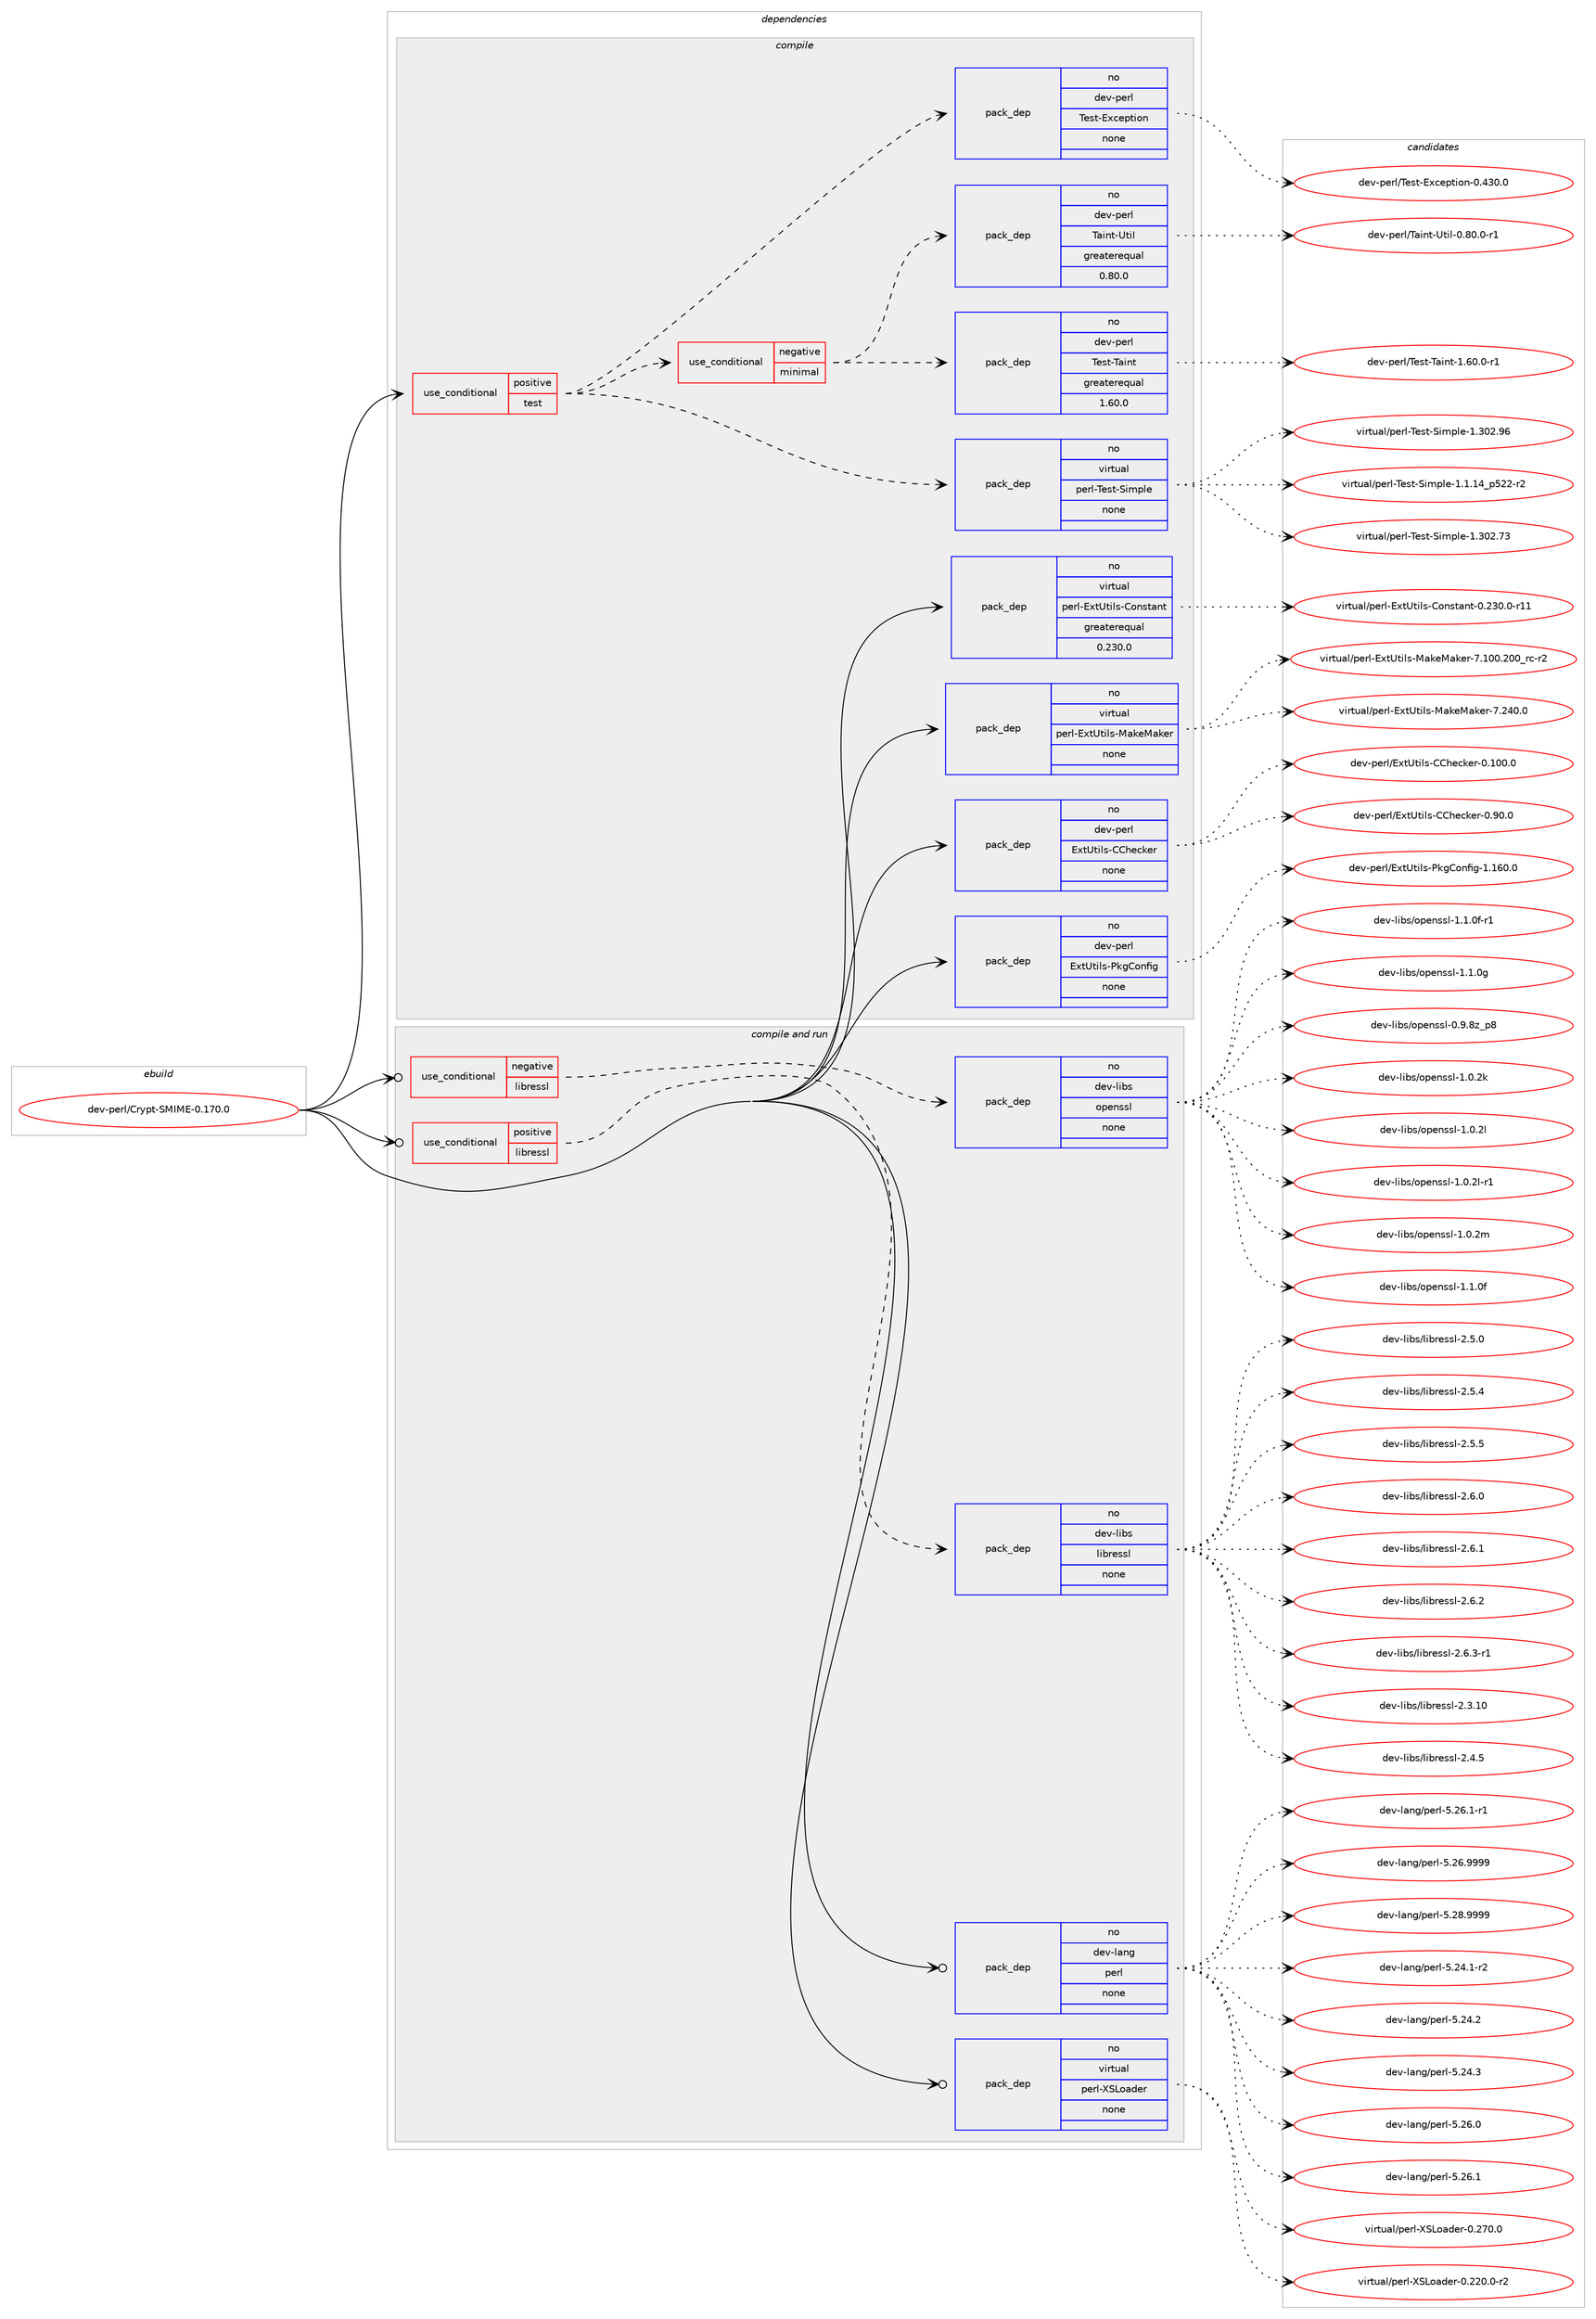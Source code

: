 digraph prolog {

# *************
# Graph options
# *************

newrank=true;
concentrate=true;
compound=true;
graph [rankdir=LR,fontname=Helvetica,fontsize=10,ranksep=1.5];#, ranksep=2.5, nodesep=0.2];
edge  [arrowhead=vee];
node  [fontname=Helvetica,fontsize=10];

# **********
# The ebuild
# **********

subgraph cluster_leftcol {
color=gray;
rank=same;
label=<<i>ebuild</i>>;
id [label="dev-perl/Crypt-SMIME-0.170.0", color=red, width=4, href="../dev-perl/Crypt-SMIME-0.170.0.svg"];
}

# ****************
# The dependencies
# ****************

subgraph cluster_midcol {
color=gray;
label=<<i>dependencies</i>>;
subgraph cluster_compile {
fillcolor="#eeeeee";
style=filled;
label=<<i>compile</i>>;
subgraph cond26912 {
dependency127028 [label=<<TABLE BORDER="0" CELLBORDER="1" CELLSPACING="0" CELLPADDING="4"><TR><TD ROWSPAN="3" CELLPADDING="10">use_conditional</TD></TR><TR><TD>positive</TD></TR><TR><TD>test</TD></TR></TABLE>>, shape=none, color=red];
subgraph pack96451 {
dependency127029 [label=<<TABLE BORDER="0" CELLBORDER="1" CELLSPACING="0" CELLPADDING="4" WIDTH="220"><TR><TD ROWSPAN="6" CELLPADDING="30">pack_dep</TD></TR><TR><TD WIDTH="110">no</TD></TR><TR><TD>dev-perl</TD></TR><TR><TD>Test-Exception</TD></TR><TR><TD>none</TD></TR><TR><TD></TD></TR></TABLE>>, shape=none, color=blue];
}
dependency127028:e -> dependency127029:w [weight=20,style="dashed",arrowhead="vee"];
subgraph pack96452 {
dependency127030 [label=<<TABLE BORDER="0" CELLBORDER="1" CELLSPACING="0" CELLPADDING="4" WIDTH="220"><TR><TD ROWSPAN="6" CELLPADDING="30">pack_dep</TD></TR><TR><TD WIDTH="110">no</TD></TR><TR><TD>virtual</TD></TR><TR><TD>perl-Test-Simple</TD></TR><TR><TD>none</TD></TR><TR><TD></TD></TR></TABLE>>, shape=none, color=blue];
}
dependency127028:e -> dependency127030:w [weight=20,style="dashed",arrowhead="vee"];
subgraph cond26913 {
dependency127031 [label=<<TABLE BORDER="0" CELLBORDER="1" CELLSPACING="0" CELLPADDING="4"><TR><TD ROWSPAN="3" CELLPADDING="10">use_conditional</TD></TR><TR><TD>negative</TD></TR><TR><TD>minimal</TD></TR></TABLE>>, shape=none, color=red];
subgraph pack96453 {
dependency127032 [label=<<TABLE BORDER="0" CELLBORDER="1" CELLSPACING="0" CELLPADDING="4" WIDTH="220"><TR><TD ROWSPAN="6" CELLPADDING="30">pack_dep</TD></TR><TR><TD WIDTH="110">no</TD></TR><TR><TD>dev-perl</TD></TR><TR><TD>Test-Taint</TD></TR><TR><TD>greaterequal</TD></TR><TR><TD>1.60.0</TD></TR></TABLE>>, shape=none, color=blue];
}
dependency127031:e -> dependency127032:w [weight=20,style="dashed",arrowhead="vee"];
subgraph pack96454 {
dependency127033 [label=<<TABLE BORDER="0" CELLBORDER="1" CELLSPACING="0" CELLPADDING="4" WIDTH="220"><TR><TD ROWSPAN="6" CELLPADDING="30">pack_dep</TD></TR><TR><TD WIDTH="110">no</TD></TR><TR><TD>dev-perl</TD></TR><TR><TD>Taint-Util</TD></TR><TR><TD>greaterequal</TD></TR><TR><TD>0.80.0</TD></TR></TABLE>>, shape=none, color=blue];
}
dependency127031:e -> dependency127033:w [weight=20,style="dashed",arrowhead="vee"];
}
dependency127028:e -> dependency127031:w [weight=20,style="dashed",arrowhead="vee"];
}
id:e -> dependency127028:w [weight=20,style="solid",arrowhead="vee"];
subgraph pack96455 {
dependency127034 [label=<<TABLE BORDER="0" CELLBORDER="1" CELLSPACING="0" CELLPADDING="4" WIDTH="220"><TR><TD ROWSPAN="6" CELLPADDING="30">pack_dep</TD></TR><TR><TD WIDTH="110">no</TD></TR><TR><TD>dev-perl</TD></TR><TR><TD>ExtUtils-CChecker</TD></TR><TR><TD>none</TD></TR><TR><TD></TD></TR></TABLE>>, shape=none, color=blue];
}
id:e -> dependency127034:w [weight=20,style="solid",arrowhead="vee"];
subgraph pack96456 {
dependency127035 [label=<<TABLE BORDER="0" CELLBORDER="1" CELLSPACING="0" CELLPADDING="4" WIDTH="220"><TR><TD ROWSPAN="6" CELLPADDING="30">pack_dep</TD></TR><TR><TD WIDTH="110">no</TD></TR><TR><TD>dev-perl</TD></TR><TR><TD>ExtUtils-PkgConfig</TD></TR><TR><TD>none</TD></TR><TR><TD></TD></TR></TABLE>>, shape=none, color=blue];
}
id:e -> dependency127035:w [weight=20,style="solid",arrowhead="vee"];
subgraph pack96457 {
dependency127036 [label=<<TABLE BORDER="0" CELLBORDER="1" CELLSPACING="0" CELLPADDING="4" WIDTH="220"><TR><TD ROWSPAN="6" CELLPADDING="30">pack_dep</TD></TR><TR><TD WIDTH="110">no</TD></TR><TR><TD>virtual</TD></TR><TR><TD>perl-ExtUtils-Constant</TD></TR><TR><TD>greaterequal</TD></TR><TR><TD>0.230.0</TD></TR></TABLE>>, shape=none, color=blue];
}
id:e -> dependency127036:w [weight=20,style="solid",arrowhead="vee"];
subgraph pack96458 {
dependency127037 [label=<<TABLE BORDER="0" CELLBORDER="1" CELLSPACING="0" CELLPADDING="4" WIDTH="220"><TR><TD ROWSPAN="6" CELLPADDING="30">pack_dep</TD></TR><TR><TD WIDTH="110">no</TD></TR><TR><TD>virtual</TD></TR><TR><TD>perl-ExtUtils-MakeMaker</TD></TR><TR><TD>none</TD></TR><TR><TD></TD></TR></TABLE>>, shape=none, color=blue];
}
id:e -> dependency127037:w [weight=20,style="solid",arrowhead="vee"];
}
subgraph cluster_compileandrun {
fillcolor="#eeeeee";
style=filled;
label=<<i>compile and run</i>>;
subgraph cond26914 {
dependency127038 [label=<<TABLE BORDER="0" CELLBORDER="1" CELLSPACING="0" CELLPADDING="4"><TR><TD ROWSPAN="3" CELLPADDING="10">use_conditional</TD></TR><TR><TD>negative</TD></TR><TR><TD>libressl</TD></TR></TABLE>>, shape=none, color=red];
subgraph pack96459 {
dependency127039 [label=<<TABLE BORDER="0" CELLBORDER="1" CELLSPACING="0" CELLPADDING="4" WIDTH="220"><TR><TD ROWSPAN="6" CELLPADDING="30">pack_dep</TD></TR><TR><TD WIDTH="110">no</TD></TR><TR><TD>dev-libs</TD></TR><TR><TD>openssl</TD></TR><TR><TD>none</TD></TR><TR><TD></TD></TR></TABLE>>, shape=none, color=blue];
}
dependency127038:e -> dependency127039:w [weight=20,style="dashed",arrowhead="vee"];
}
id:e -> dependency127038:w [weight=20,style="solid",arrowhead="odotvee"];
subgraph cond26915 {
dependency127040 [label=<<TABLE BORDER="0" CELLBORDER="1" CELLSPACING="0" CELLPADDING="4"><TR><TD ROWSPAN="3" CELLPADDING="10">use_conditional</TD></TR><TR><TD>positive</TD></TR><TR><TD>libressl</TD></TR></TABLE>>, shape=none, color=red];
subgraph pack96460 {
dependency127041 [label=<<TABLE BORDER="0" CELLBORDER="1" CELLSPACING="0" CELLPADDING="4" WIDTH="220"><TR><TD ROWSPAN="6" CELLPADDING="30">pack_dep</TD></TR><TR><TD WIDTH="110">no</TD></TR><TR><TD>dev-libs</TD></TR><TR><TD>libressl</TD></TR><TR><TD>none</TD></TR><TR><TD></TD></TR></TABLE>>, shape=none, color=blue];
}
dependency127040:e -> dependency127041:w [weight=20,style="dashed",arrowhead="vee"];
}
id:e -> dependency127040:w [weight=20,style="solid",arrowhead="odotvee"];
subgraph pack96461 {
dependency127042 [label=<<TABLE BORDER="0" CELLBORDER="1" CELLSPACING="0" CELLPADDING="4" WIDTH="220"><TR><TD ROWSPAN="6" CELLPADDING="30">pack_dep</TD></TR><TR><TD WIDTH="110">no</TD></TR><TR><TD>dev-lang</TD></TR><TR><TD>perl</TD></TR><TR><TD>none</TD></TR><TR><TD></TD></TR></TABLE>>, shape=none, color=blue];
}
id:e -> dependency127042:w [weight=20,style="solid",arrowhead="odotvee"];
subgraph pack96462 {
dependency127043 [label=<<TABLE BORDER="0" CELLBORDER="1" CELLSPACING="0" CELLPADDING="4" WIDTH="220"><TR><TD ROWSPAN="6" CELLPADDING="30">pack_dep</TD></TR><TR><TD WIDTH="110">no</TD></TR><TR><TD>virtual</TD></TR><TR><TD>perl-XSLoader</TD></TR><TR><TD>none</TD></TR><TR><TD></TD></TR></TABLE>>, shape=none, color=blue];
}
id:e -> dependency127043:w [weight=20,style="solid",arrowhead="odotvee"];
}
subgraph cluster_run {
fillcolor="#eeeeee";
style=filled;
label=<<i>run</i>>;
}
}

# **************
# The candidates
# **************

subgraph cluster_choices {
rank=same;
color=gray;
label=<<i>candidates</i>>;

subgraph choice96451 {
color=black;
nodesep=1;
choice1001011184511210111410847841011151164569120991011121161051111104548465251484648 [label="dev-perl/Test-Exception-0.430.0", color=red, width=4,href="../dev-perl/Test-Exception-0.430.0.svg"];
dependency127029:e -> choice1001011184511210111410847841011151164569120991011121161051111104548465251484648:w [style=dotted,weight="100"];
}
subgraph choice96452 {
color=black;
nodesep=1;
choice11810511411611797108471121011141084584101115116458310510911210810145494649464952951125350504511450 [label="virtual/perl-Test-Simple-1.1.14_p522-r2", color=red, width=4,href="../virtual/perl-Test-Simple-1.1.14_p522-r2.svg"];
choice118105114116117971084711210111410845841011151164583105109112108101454946514850465551 [label="virtual/perl-Test-Simple-1.302.73", color=red, width=4,href="../virtual/perl-Test-Simple-1.302.73.svg"];
choice118105114116117971084711210111410845841011151164583105109112108101454946514850465754 [label="virtual/perl-Test-Simple-1.302.96", color=red, width=4,href="../virtual/perl-Test-Simple-1.302.96.svg"];
dependency127030:e -> choice11810511411611797108471121011141084584101115116458310510911210810145494649464952951125350504511450:w [style=dotted,weight="100"];
dependency127030:e -> choice118105114116117971084711210111410845841011151164583105109112108101454946514850465551:w [style=dotted,weight="100"];
dependency127030:e -> choice118105114116117971084711210111410845841011151164583105109112108101454946514850465754:w [style=dotted,weight="100"];
}
subgraph choice96453 {
color=black;
nodesep=1;
choice100101118451121011141084784101115116458497105110116454946544846484511449 [label="dev-perl/Test-Taint-1.60.0-r1", color=red, width=4,href="../dev-perl/Test-Taint-1.60.0-r1.svg"];
dependency127032:e -> choice100101118451121011141084784101115116458497105110116454946544846484511449:w [style=dotted,weight="100"];
}
subgraph choice96454 {
color=black;
nodesep=1;
choice100101118451121011141084784971051101164585116105108454846564846484511449 [label="dev-perl/Taint-Util-0.80.0-r1", color=red, width=4,href="../dev-perl/Taint-Util-0.80.0-r1.svg"];
dependency127033:e -> choice100101118451121011141084784971051101164585116105108454846564846484511449:w [style=dotted,weight="100"];
}
subgraph choice96455 {
color=black;
nodesep=1;
choice10010111845112101114108476912011685116105108115456767104101991071011144548464948484648 [label="dev-perl/ExtUtils-CChecker-0.100.0", color=red, width=4,href="../dev-perl/ExtUtils-CChecker-0.100.0.svg"];
choice100101118451121011141084769120116851161051081154567671041019910710111445484657484648 [label="dev-perl/ExtUtils-CChecker-0.90.0", color=red, width=4,href="../dev-perl/ExtUtils-CChecker-0.90.0.svg"];
dependency127034:e -> choice10010111845112101114108476912011685116105108115456767104101991071011144548464948484648:w [style=dotted,weight="100"];
dependency127034:e -> choice100101118451121011141084769120116851161051081154567671041019910710111445484657484648:w [style=dotted,weight="100"];
}
subgraph choice96456 {
color=black;
nodesep=1;
choice100101118451121011141084769120116851161051081154580107103671111101021051034549464954484648 [label="dev-perl/ExtUtils-PkgConfig-1.160.0", color=red, width=4,href="../dev-perl/ExtUtils-PkgConfig-1.160.0.svg"];
dependency127035:e -> choice100101118451121011141084769120116851161051081154580107103671111101021051034549464954484648:w [style=dotted,weight="100"];
}
subgraph choice96457 {
color=black;
nodesep=1;
choice11810511411611797108471121011141084569120116851161051081154567111110115116971101164548465051484648451144949 [label="virtual/perl-ExtUtils-Constant-0.230.0-r11", color=red, width=4,href="../virtual/perl-ExtUtils-Constant-0.230.0-r11.svg"];
dependency127036:e -> choice11810511411611797108471121011141084569120116851161051081154567111110115116971101164548465051484648451144949:w [style=dotted,weight="100"];
}
subgraph choice96458 {
color=black;
nodesep=1;
choice118105114116117971084711210111410845691201168511610510811545779710710177971071011144555464948484650484895114994511450 [label="virtual/perl-ExtUtils-MakeMaker-7.100.200_rc-r2", color=red, width=4,href="../virtual/perl-ExtUtils-MakeMaker-7.100.200_rc-r2.svg"];
choice118105114116117971084711210111410845691201168511610510811545779710710177971071011144555465052484648 [label="virtual/perl-ExtUtils-MakeMaker-7.240.0", color=red, width=4,href="../virtual/perl-ExtUtils-MakeMaker-7.240.0.svg"];
dependency127037:e -> choice118105114116117971084711210111410845691201168511610510811545779710710177971071011144555464948484650484895114994511450:w [style=dotted,weight="100"];
dependency127037:e -> choice118105114116117971084711210111410845691201168511610510811545779710710177971071011144555465052484648:w [style=dotted,weight="100"];
}
subgraph choice96459 {
color=black;
nodesep=1;
choice1001011184510810598115471111121011101151151084548465746561229511256 [label="dev-libs/openssl-0.9.8z_p8", color=red, width=4,href="../dev-libs/openssl-0.9.8z_p8.svg"];
choice100101118451081059811547111112101110115115108454946484650107 [label="dev-libs/openssl-1.0.2k", color=red, width=4,href="../dev-libs/openssl-1.0.2k.svg"];
choice100101118451081059811547111112101110115115108454946484650108 [label="dev-libs/openssl-1.0.2l", color=red, width=4,href="../dev-libs/openssl-1.0.2l.svg"];
choice1001011184510810598115471111121011101151151084549464846501084511449 [label="dev-libs/openssl-1.0.2l-r1", color=red, width=4,href="../dev-libs/openssl-1.0.2l-r1.svg"];
choice100101118451081059811547111112101110115115108454946484650109 [label="dev-libs/openssl-1.0.2m", color=red, width=4,href="../dev-libs/openssl-1.0.2m.svg"];
choice100101118451081059811547111112101110115115108454946494648102 [label="dev-libs/openssl-1.1.0f", color=red, width=4,href="../dev-libs/openssl-1.1.0f.svg"];
choice1001011184510810598115471111121011101151151084549464946481024511449 [label="dev-libs/openssl-1.1.0f-r1", color=red, width=4,href="../dev-libs/openssl-1.1.0f-r1.svg"];
choice100101118451081059811547111112101110115115108454946494648103 [label="dev-libs/openssl-1.1.0g", color=red, width=4,href="../dev-libs/openssl-1.1.0g.svg"];
dependency127039:e -> choice1001011184510810598115471111121011101151151084548465746561229511256:w [style=dotted,weight="100"];
dependency127039:e -> choice100101118451081059811547111112101110115115108454946484650107:w [style=dotted,weight="100"];
dependency127039:e -> choice100101118451081059811547111112101110115115108454946484650108:w [style=dotted,weight="100"];
dependency127039:e -> choice1001011184510810598115471111121011101151151084549464846501084511449:w [style=dotted,weight="100"];
dependency127039:e -> choice100101118451081059811547111112101110115115108454946484650109:w [style=dotted,weight="100"];
dependency127039:e -> choice100101118451081059811547111112101110115115108454946494648102:w [style=dotted,weight="100"];
dependency127039:e -> choice1001011184510810598115471111121011101151151084549464946481024511449:w [style=dotted,weight="100"];
dependency127039:e -> choice100101118451081059811547111112101110115115108454946494648103:w [style=dotted,weight="100"];
}
subgraph choice96460 {
color=black;
nodesep=1;
choice1001011184510810598115471081059811410111511510845504651464948 [label="dev-libs/libressl-2.3.10", color=red, width=4,href="../dev-libs/libressl-2.3.10.svg"];
choice10010111845108105981154710810598114101115115108455046524653 [label="dev-libs/libressl-2.4.5", color=red, width=4,href="../dev-libs/libressl-2.4.5.svg"];
choice10010111845108105981154710810598114101115115108455046534648 [label="dev-libs/libressl-2.5.0", color=red, width=4,href="../dev-libs/libressl-2.5.0.svg"];
choice10010111845108105981154710810598114101115115108455046534652 [label="dev-libs/libressl-2.5.4", color=red, width=4,href="../dev-libs/libressl-2.5.4.svg"];
choice10010111845108105981154710810598114101115115108455046534653 [label="dev-libs/libressl-2.5.5", color=red, width=4,href="../dev-libs/libressl-2.5.5.svg"];
choice10010111845108105981154710810598114101115115108455046544648 [label="dev-libs/libressl-2.6.0", color=red, width=4,href="../dev-libs/libressl-2.6.0.svg"];
choice10010111845108105981154710810598114101115115108455046544649 [label="dev-libs/libressl-2.6.1", color=red, width=4,href="../dev-libs/libressl-2.6.1.svg"];
choice10010111845108105981154710810598114101115115108455046544650 [label="dev-libs/libressl-2.6.2", color=red, width=4,href="../dev-libs/libressl-2.6.2.svg"];
choice100101118451081059811547108105981141011151151084550465446514511449 [label="dev-libs/libressl-2.6.3-r1", color=red, width=4,href="../dev-libs/libressl-2.6.3-r1.svg"];
dependency127041:e -> choice1001011184510810598115471081059811410111511510845504651464948:w [style=dotted,weight="100"];
dependency127041:e -> choice10010111845108105981154710810598114101115115108455046524653:w [style=dotted,weight="100"];
dependency127041:e -> choice10010111845108105981154710810598114101115115108455046534648:w [style=dotted,weight="100"];
dependency127041:e -> choice10010111845108105981154710810598114101115115108455046534652:w [style=dotted,weight="100"];
dependency127041:e -> choice10010111845108105981154710810598114101115115108455046534653:w [style=dotted,weight="100"];
dependency127041:e -> choice10010111845108105981154710810598114101115115108455046544648:w [style=dotted,weight="100"];
dependency127041:e -> choice10010111845108105981154710810598114101115115108455046544649:w [style=dotted,weight="100"];
dependency127041:e -> choice10010111845108105981154710810598114101115115108455046544650:w [style=dotted,weight="100"];
dependency127041:e -> choice100101118451081059811547108105981141011151151084550465446514511449:w [style=dotted,weight="100"];
}
subgraph choice96461 {
color=black;
nodesep=1;
choice100101118451089711010347112101114108455346505246494511450 [label="dev-lang/perl-5.24.1-r2", color=red, width=4,href="../dev-lang/perl-5.24.1-r2.svg"];
choice10010111845108971101034711210111410845534650524650 [label="dev-lang/perl-5.24.2", color=red, width=4,href="../dev-lang/perl-5.24.2.svg"];
choice10010111845108971101034711210111410845534650524651 [label="dev-lang/perl-5.24.3", color=red, width=4,href="../dev-lang/perl-5.24.3.svg"];
choice10010111845108971101034711210111410845534650544648 [label="dev-lang/perl-5.26.0", color=red, width=4,href="../dev-lang/perl-5.26.0.svg"];
choice10010111845108971101034711210111410845534650544649 [label="dev-lang/perl-5.26.1", color=red, width=4,href="../dev-lang/perl-5.26.1.svg"];
choice100101118451089711010347112101114108455346505446494511449 [label="dev-lang/perl-5.26.1-r1", color=red, width=4,href="../dev-lang/perl-5.26.1-r1.svg"];
choice10010111845108971101034711210111410845534650544657575757 [label="dev-lang/perl-5.26.9999", color=red, width=4,href="../dev-lang/perl-5.26.9999.svg"];
choice10010111845108971101034711210111410845534650564657575757 [label="dev-lang/perl-5.28.9999", color=red, width=4,href="../dev-lang/perl-5.28.9999.svg"];
dependency127042:e -> choice100101118451089711010347112101114108455346505246494511450:w [style=dotted,weight="100"];
dependency127042:e -> choice10010111845108971101034711210111410845534650524650:w [style=dotted,weight="100"];
dependency127042:e -> choice10010111845108971101034711210111410845534650524651:w [style=dotted,weight="100"];
dependency127042:e -> choice10010111845108971101034711210111410845534650544648:w [style=dotted,weight="100"];
dependency127042:e -> choice10010111845108971101034711210111410845534650544649:w [style=dotted,weight="100"];
dependency127042:e -> choice100101118451089711010347112101114108455346505446494511449:w [style=dotted,weight="100"];
dependency127042:e -> choice10010111845108971101034711210111410845534650544657575757:w [style=dotted,weight="100"];
dependency127042:e -> choice10010111845108971101034711210111410845534650564657575757:w [style=dotted,weight="100"];
}
subgraph choice96462 {
color=black;
nodesep=1;
choice1181051141161179710847112101114108458883761119710010111445484650504846484511450 [label="virtual/perl-XSLoader-0.220.0-r2", color=red, width=4,href="../virtual/perl-XSLoader-0.220.0-r2.svg"];
choice118105114116117971084711210111410845888376111971001011144548465055484648 [label="virtual/perl-XSLoader-0.270.0", color=red, width=4,href="../virtual/perl-XSLoader-0.270.0.svg"];
dependency127043:e -> choice1181051141161179710847112101114108458883761119710010111445484650504846484511450:w [style=dotted,weight="100"];
dependency127043:e -> choice118105114116117971084711210111410845888376111971001011144548465055484648:w [style=dotted,weight="100"];
}
}

}
